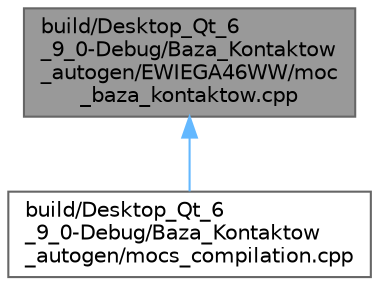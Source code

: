 digraph "build/Desktop_Qt_6_9_0-Debug/Baza_Kontaktow_autogen/EWIEGA46WW/moc_baza_kontaktow.cpp"
{
 // LATEX_PDF_SIZE
  bgcolor="transparent";
  edge [fontname=Helvetica,fontsize=10,labelfontname=Helvetica,labelfontsize=10];
  node [fontname=Helvetica,fontsize=10,shape=box,height=0.2,width=0.4];
  Node1 [id="Node000001",label="build/Desktop_Qt_6\l_9_0-Debug/Baza_Kontaktow\l_autogen/EWIEGA46WW/moc\l_baza_kontaktow.cpp",height=0.2,width=0.4,color="gray40", fillcolor="grey60", style="filled", fontcolor="black",tooltip=" "];
  Node1 -> Node2 [id="edge2_Node000001_Node000002",dir="back",color="steelblue1",style="solid",tooltip=" "];
  Node2 [id="Node000002",label="build/Desktop_Qt_6\l_9_0-Debug/Baza_Kontaktow\l_autogen/mocs_compilation.cpp",height=0.2,width=0.4,color="grey40", fillcolor="white", style="filled",URL="$Desktop__Qt__6__9__0-Debug_2Baza__Kontaktow__autogen_2mocs__compilation_8cpp.html",tooltip=" "];
}

